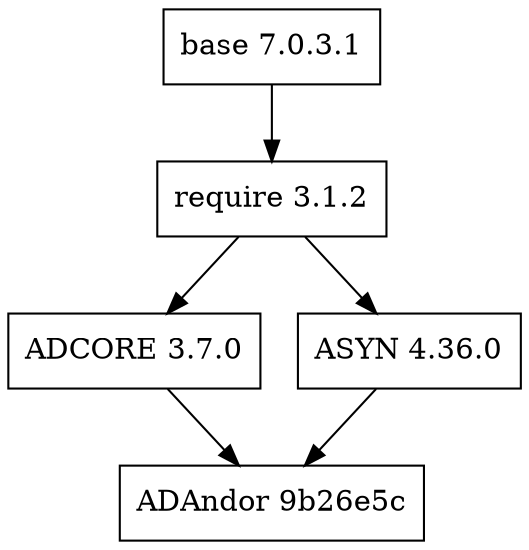digraph ADAndor {
node [shape=record];
base [label="base 7.0.3.1"]
require [label="require 3.1.2"]
ADCORE [label="ADCORE 3.7.0"]
ASYN [label="ASYN 4.36.0"]
ADAndor [label="ADAndor 9b26e5c"]
base -> require -> { ADCORE,ASYN } ->  {  ADAndor  } 
} 

